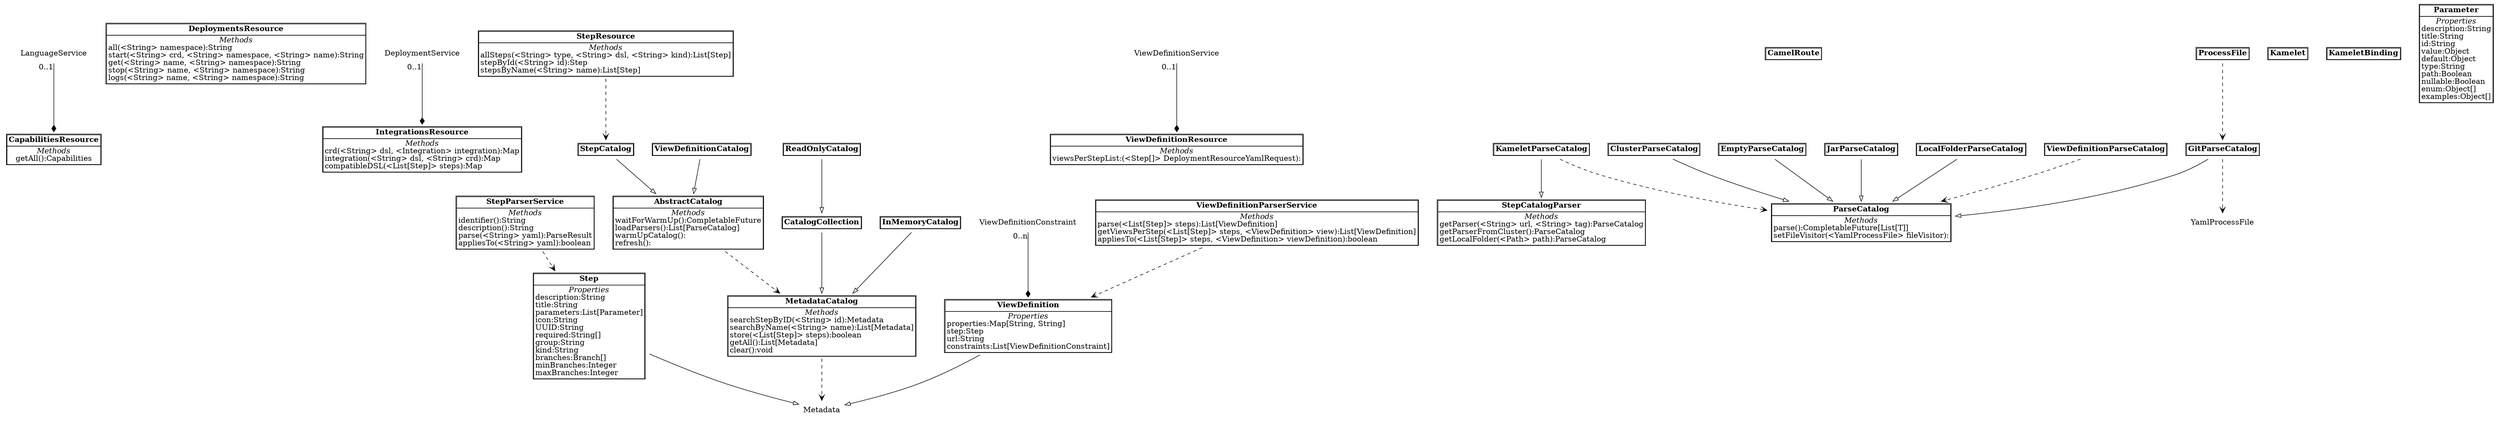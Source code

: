 digraph ClassDiagram {
	node [shape=plaintext]
	edge [arrowhead=empty];

"CapabilitiesResource" [ label = <<TABLE CELLSPACING="0">
	<TR><TD><B>CapabilitiesResource</B></TD></TR>
	<TR><TD><I>Methods</I><BR/>
getAll():Capabilities
<BR align="left" />

</TD></TR>


</TABLE>>]


		"LanguageService" -> "CapabilitiesResource" [dir=both; arrowhead=diamond; arrowtail=none
		
		, taillabel="0..1"
		
		]
"DeploymentsResource" [ label = <<TABLE CELLSPACING="0">
	<TR><TD><B>DeploymentsResource</B></TD></TR>
	<TR><TD><I>Methods</I><BR/>
all(&lt;String&gt; namespace):String
<BR align="left" />
start(&lt;String&gt; crd, &lt;String&gt; namespace, &lt;String&gt; name):String
<BR align="left" />
get(&lt;String&gt; name, &lt;String&gt; namespace):String
<BR align="left" />
stop(&lt;String&gt; name, &lt;String&gt; namespace):String
<BR align="left" />
logs(&lt;String&gt; name, &lt;String&gt; namespace):String
<BR align="left" />

</TD></TR>


</TABLE>>]


"IntegrationsResource" [ label = <<TABLE CELLSPACING="0">
	<TR><TD><B>IntegrationsResource</B></TD></TR>
	<TR><TD><I>Methods</I><BR/>
crd(&lt;String&gt; dsl, &lt;Integration&gt; integration):Map
<BR align="left" />
integration(&lt;String&gt; dsl, &lt;String&gt; crd):Map
<BR align="left" />
compatibleDSL(&lt;List[Step]&gt; steps):Map
<BR align="left" />

</TD></TR>


</TABLE>>]


		"DeploymentService" -> "IntegrationsResource" [dir=both; arrowhead=diamond; arrowtail=none
		
		, taillabel="0..1"
		
		]
"StepResource" [ label = <<TABLE CELLSPACING="0">
	<TR><TD><B>StepResource</B></TD></TR>
	<TR><TD><I>Methods</I><BR/>
allSteps(&lt;String&gt; type, &lt;String&gt; dsl, &lt;String&gt; kind):List[Step]
<BR align="left" />
stepById(&lt;String&gt; id):Step
<BR align="left" />
stepsByName(&lt;String&gt; name):List[Step]
<BR align="left" />

</TD></TR>


</TABLE>>]


		"StepResource" -> "StepCatalog" [
		arrowhead=open, style=dashed
		
		
		
		]
"ViewDefinitionResource" [ label = <<TABLE CELLSPACING="0">
	<TR><TD><B>ViewDefinitionResource</B></TD></TR>
	<TR><TD><I>Methods</I><BR/>
viewsPerStepList:(&lt;Step[]&gt; DeploymentResourceYamlRequest):
<BR align="left" />

</TD></TR>


</TABLE>>]


		"ViewDefinitionService" -> "ViewDefinitionResource" [dir=both; arrowhead=diamond; arrowtail=none
		
		, taillabel="0..1"
		
		]
"CamelRoute" [ label = <<TABLE CELLSPACING="0">
	<TR><TD><B>CamelRoute</B></TD></TR>
	
</TABLE>>]


"AbstractCatalog" [ label = <<TABLE CELLSPACING="0">
	<TR><TD><B>AbstractCatalog</B></TD></TR>
	<TR><TD><I>Methods</I><BR/>
waitForWarmUp():CompletableFuture
<BR align="left" />
loadParsers():List[ParseCatalog]
<BR align="left" />
warmUpCatalog():
<BR align="left" />
refresh():
<BR align="left" />

</TD></TR>


</TABLE>>]


		"AbstractCatalog" -> "MetadataCatalog" [
		arrowhead=open, style=dashed
		
		
		
		]
"StepCatalog" [ label = <<TABLE CELLSPACING="0">
	<TR><TD><B>StepCatalog</B></TD></TR>
	
</TABLE>>]

	"StepCatalog" -> "AbstractCatalog"

"StepCatalogParser" [ label = <<TABLE CELLSPACING="0">
	<TR><TD><B>StepCatalogParser</B></TD></TR>
	<TR><TD><I>Methods</I><BR/>
getParser(&lt;String&gt; url, &lt;String&gt; tag):ParseCatalog
<BR align="left" />
getParserFromCluster():ParseCatalog
<BR align="left" />
getLocalFolder(&lt;Path&gt; path):ParseCatalog
<BR align="left" />

</TD></TR>


</TABLE>>]


"ViewDefinitionCatalog" [ label = <<TABLE CELLSPACING="0">
	<TR><TD><B>ViewDefinitionCatalog</B></TD></TR>
	
</TABLE>>]

	"ViewDefinitionCatalog" -> "AbstractCatalog"

"KameletParseCatalog" [ label = <<TABLE CELLSPACING="0">
	<TR><TD><B>KameletParseCatalog</B></TD></TR>
	
</TABLE>>]

	"KameletParseCatalog" -> "StepCatalogParser"

		"KameletParseCatalog" -> "ParseCatalog" [
		arrowhead=open, style=dashed
		
		
		
		]
"Kamelet" [ label = <<TABLE CELLSPACING="0">
	<TR><TD><B>Kamelet</B></TD></TR>
	
</TABLE>>]


"KameletBinding" [ label = <<TABLE CELLSPACING="0">
	<TR><TD><B>KameletBinding</B></TD></TR>
	
</TABLE>>]


"MetadataCatalog" [ label = <<TABLE CELLSPACING="0">
	<TR><TD><B>MetadataCatalog</B></TD></TR>
	<TR><TD><I>Methods</I><BR/>
searchStepByID(&lt;String&gt; id):Metadata
<BR align="left" />
searchByName(&lt;String&gt; name):List[Metadata]
<BR align="left" />
store(&lt;List[Step]&gt; steps):boolean
<BR align="left" />
getAll():List[Metadata]
<BR align="left" />
clear():void
<BR align="left" />

</TD></TR>


</TABLE>>]


		"MetadataCatalog" -> "Metadata" [
		arrowhead=open, style=dashed
		
		
		
		]
"ParseCatalog" [ label = <<TABLE CELLSPACING="0">
	<TR><TD><B>ParseCatalog</B></TD></TR>
	<TR><TD><I>Methods</I><BR/>
parse():CompletableFuture[List[T]]
<BR align="left" />
setFileVisitor(&lt;YamlProcessFile&gt; fileVisitor):
<BR align="left" />

</TD></TR>


</TABLE>>]


"CatalogCollection" [ label = <<TABLE CELLSPACING="0">
	<TR><TD><B>CatalogCollection</B></TD></TR>
	
</TABLE>>]

	"CatalogCollection" -> "MetadataCatalog"

"InMemoryCatalog" [ label = <<TABLE CELLSPACING="0">
	<TR><TD><B>InMemoryCatalog</B></TD></TR>
	
</TABLE>>]

	"InMemoryCatalog" -> "MetadataCatalog"

"ReadOnlyCatalog" [ label = <<TABLE CELLSPACING="0">
	<TR><TD><B>ReadOnlyCatalog</B></TD></TR>
	
</TABLE>>]

	"ReadOnlyCatalog" -> "CatalogCollection"

"ClusterParseCatalog" [ label = <<TABLE CELLSPACING="0">
	<TR><TD><B>ClusterParseCatalog</B></TD></TR>
	
</TABLE>>]

	"ClusterParseCatalog" -> "ParseCatalog"

"EmptyParseCatalog" [ label = <<TABLE CELLSPACING="0">
	<TR><TD><B>EmptyParseCatalog</B></TD></TR>
	
</TABLE>>]

	"EmptyParseCatalog" -> "ParseCatalog"

"GitParseCatalog" [ label = <<TABLE CELLSPACING="0">
	<TR><TD><B>GitParseCatalog</B></TD></TR>
	
</TABLE>>]

	"GitParseCatalog" -> "ParseCatalog"

		"GitParseCatalog" -> "YamlProcessFile" [
		arrowhead=open, style=dashed
		
		
		
		]
"JarParseCatalog" [ label = <<TABLE CELLSPACING="0">
	<TR><TD><B>JarParseCatalog</B></TD></TR>
	
</TABLE>>]

	"JarParseCatalog" -> "ParseCatalog"

"LocalFolderParseCatalog" [ label = <<TABLE CELLSPACING="0">
	<TR><TD><B>LocalFolderParseCatalog</B></TD></TR>
	
</TABLE>>]

	"LocalFolderParseCatalog" -> "ParseCatalog"

"ProcessFile" [ label = <<TABLE CELLSPACING="0">
	<TR><TD><B>ProcessFile</B></TD></TR>
	
</TABLE>>]


		"ProcessFile" -> "GitParseCatalog" [
		arrowhead=open, style=dashed
		
		
		
		]
"ViewDefinitionParseCatalog" [ label = <<TABLE CELLSPACING="0">
	<TR><TD><B>ViewDefinitionParseCatalog</B></TD></TR>
	
</TABLE>>]


		"ViewDefinitionParseCatalog" -> "ParseCatalog" [
		arrowhead=open, style=dashed
		
		
		
		]
"Parameter" [ label = <<TABLE CELLSPACING="0">
	<TR><TD><B>Parameter</B></TD></TR>
	<TR><TD><I>Properties</I><BR/>
description:String<BR align="left" />title:String<BR align="left" />id:String<BR align="left" />value:Object<BR align="left" />default:Object<BR align="left" />type:String<BR align="left" />path:Boolean<BR align="left" />nullable:Boolean<BR align="left" />enum:Object[]<BR align="left" />examples:Object[]<BR align="left" />

</TD></TR>


</TABLE>>]


"Step" [ label = <<TABLE CELLSPACING="0">
	<TR><TD><B>Step</B></TD></TR>
	<TR><TD><I>Properties</I><BR/>
description:String<BR align="left" />title:String<BR align="left" />parameters:List[Parameter]<BR align="left" />icon:String<BR align="left" />UUID:String<BR align="left" />required:String[]<BR align="left" />group:String<BR align="left" />kind:String<BR align="left" />branches:Branch[]<BR align="left" />minBranches:Integer<BR align="left" />maxBranches:Integer<BR align="left" />

</TD></TR>


</TABLE>>]

	"Step" -> "Metadata"

"ViewDefinition" [ label = <<TABLE CELLSPACING="0">
	<TR><TD><B>ViewDefinition</B></TD></TR>
	<TR><TD><I>Properties</I><BR/>
properties:Map[String, String]<BR align="left" />step:Step<BR align="left" />url:String<BR align="left" />constraints:List[ViewDefinitionConstraint]<BR align="left" />

</TD></TR>


</TABLE>>]

	"ViewDefinition" -> "Metadata"

		"ViewDefinitionConstraint" -> "ViewDefinition" [dir=both; arrowhead=diamond; arrowtail=none
		
		, taillabel="0..n"
		
		]
"StepParserService" [ label = <<TABLE CELLSPACING="0">
	<TR><TD><B>StepParserService</B></TD></TR>
	<TR><TD><I>Methods</I><BR/>
identifier():String
<BR align="left" />
description():String
<BR align="left" />
parse(&lt;String&gt; yaml):ParseResult
<BR align="left" />
appliesTo(&lt;String&gt; yaml):boolean
<BR align="left" />

</TD></TR>


</TABLE>>]


		"StepParserService" -> "Step" [
		arrowhead=open, style=dashed
		
		
		
		]
"ViewDefinitionParserService" [ label = <<TABLE CELLSPACING="0">
	<TR><TD><B>ViewDefinitionParserService</B></TD></TR>
	<TR><TD><I>Methods</I><BR/>
parse(&lt;List[Step]&gt; steps):List[ViewDefinition]
<BR align="left" />
getViewsPerStep(&lt;List[Step]&gt; steps, &lt;ViewDefinition&gt; view):List[ViewDefinition]
<BR align="left" />
appliesTo(&lt;List[Step]&gt; steps, &lt;ViewDefinition&gt; viewDefinition):boolean
<BR align="left" />

</TD></TR>


</TABLE>>]


		"ViewDefinitionParserService" -> "ViewDefinition" [
		arrowhead=open, style=dashed
		
		
		
		]


}
